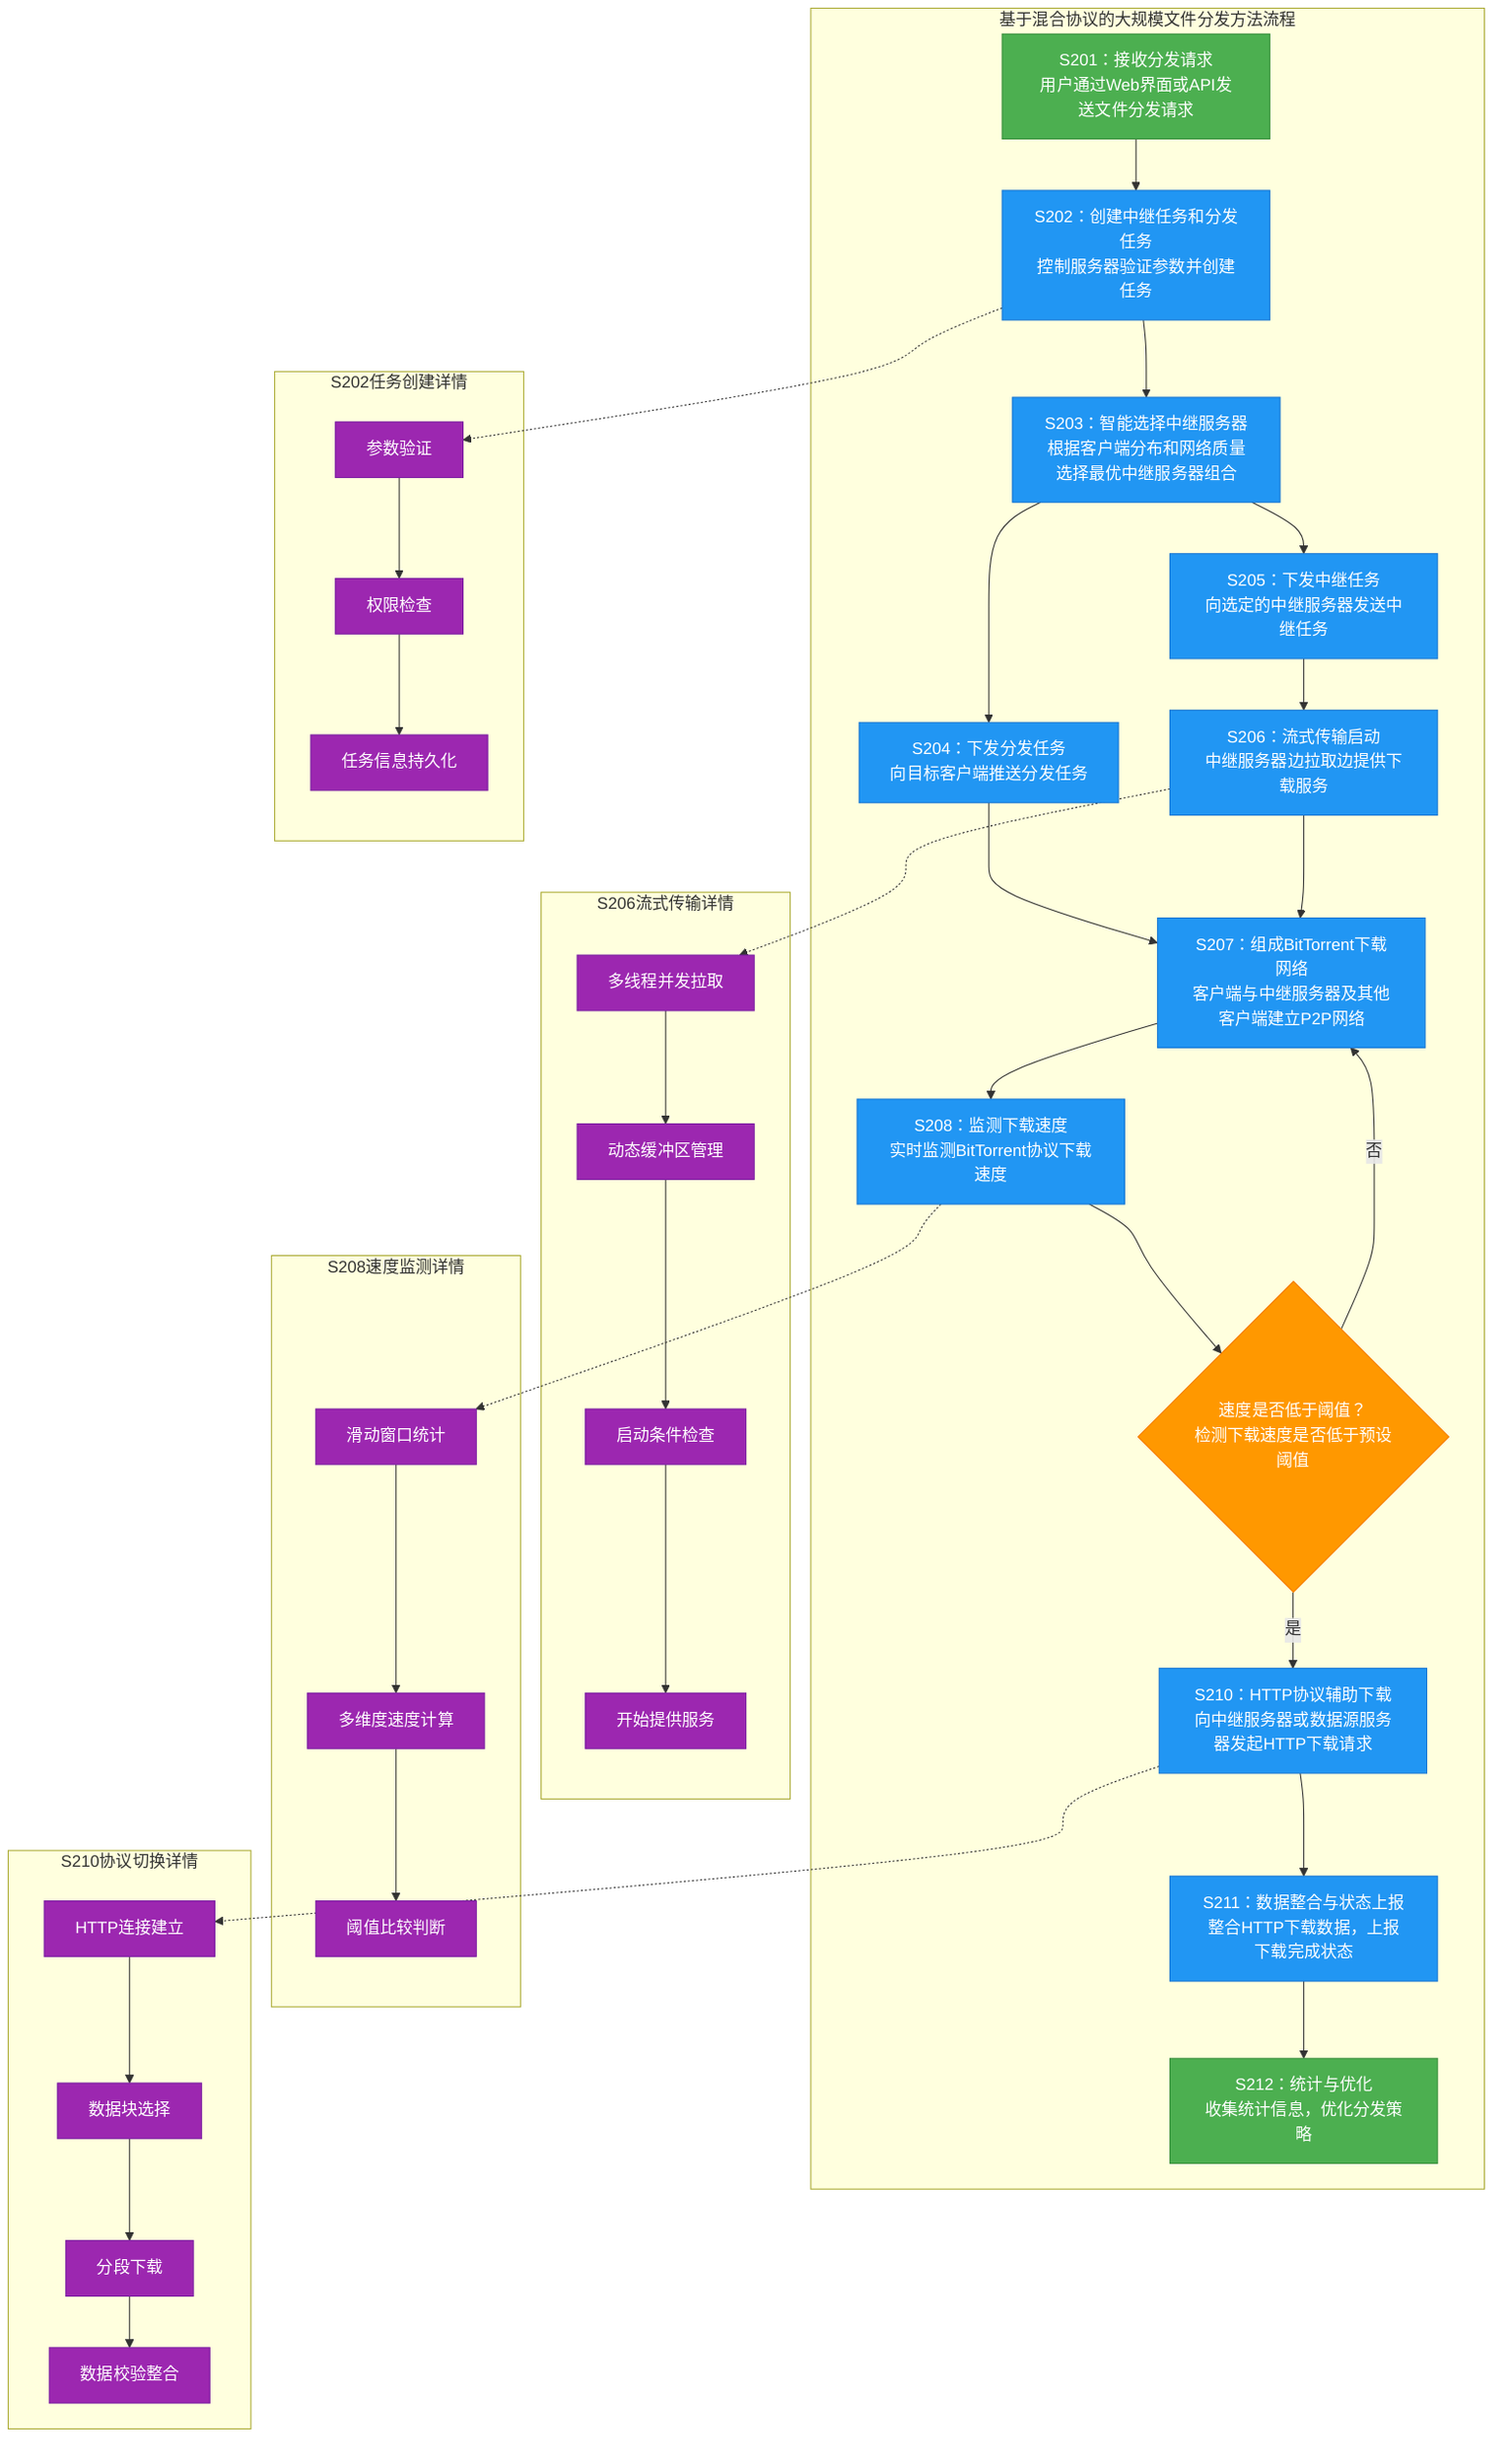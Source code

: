 graph TD
    subgraph "基于混合协议的大规模文件分发方法流程"
        S201[S201：接收分发请求<br/>用户通过Web界面或API发送文件分发请求]

        S202[S202：创建中继任务和分发任务<br/>控制服务器验证参数并创建任务]

        S203[S203：智能选择中继服务器<br/>根据客户端分布和网络质量选择最优中继服务器组合]

        S204[S204：下发分发任务<br/>向目标客户端推送分发任务]

        S205[S205：下发中继任务<br/>向选定的中继服务器发送中继任务]

        S206[S206：流式传输启动<br/>中继服务器边拉取边提供下载服务]

        S207[S207：组成BitTorrent下载网络<br/>客户端与中继服务器及其他客户端建立P2P网络]

        S208[S208：监测下载速度<br/>实时监测BitTorrent协议下载速度]

        S209{速度是否低于阈值？<br/>检测下载速度是否低于预设阈值}

        S210[S210：HTTP协议辅助下载<br/>向中继服务器或数据源服务器发起HTTP下载请求]

        S211[S211：数据整合与状态上报<br/>整合HTTP下载数据，上报下载完成状态]

        S212[S212：统计与优化<br/>收集统计信息，优化分发策略]
    end

    %% 主流程连接
    S201 --> S202
    S202 --> S203
    S203 --> S204
    S203 --> S205
    S204 --> S207
    S205 --> S206
    S206 --> S207
    S207 --> S208
    S208 --> S209
    S209 -->|是| S210
    S209 -->|否| S207
    S210 --> S211
    S211 --> S212

    %% 子流程细节
    subgraph "S202任务创建详情"
        S202_1[参数验证]
        S202_2[权限检查]
        S202_3[任务信息持久化]
        S202_1 --> S202_2 --> S202_3
    end

    subgraph "S206流式传输详情"
        S206_1[多线程并发拉取]
        S206_2[动态缓冲区管理]
        S206_3[启动条件检查]
        S206_4[开始提供服务]
        S206_1 --> S206_2 --> S206_3 --> S206_4
    end

    subgraph "S208速度监测详情"
        S208_1[滑动窗口统计]
        S208_2[多维度速度计算]
        S208_3[阈值比较判断]
        S208_1 --> S208_2 --> S208_3
    end

    subgraph "S210协议切换详情"
        S210_1[HTTP连接建立]
        S210_2[数据块选择]
        S210_3[分段下载]
        S210_4[数据校验整合]
        S210_1 --> S210_2 --> S210_3 --> S210_4
    end

    %% 详细流程连接
    S202 -.-> S202_1
    S206 -.-> S206_1
    S208 -.-> S208_1
    S210 -.-> S210_1

    %% 样式定义
    classDef startEnd fill:#4CAF50,color:#fff,stroke:#388E3C
    classDef process fill:#2196F3,color:#fff,stroke:#1976D2
    classDef decision fill:#FF9800,color:#fff,stroke:#F57C00
    classDef subProcess fill:#9C27B0,color:#fff,stroke:#7B1FA2

    class S201,S212 startEnd
    class S202,S203,S204,S205,S206,S207,S208,S210,S211 process
    class S209 decision
    class S202_1,S202_2,S202_3,S206_1,S206_2,S206_3,S206_4,S208_1,S208_2,S208_3,S210_1,S210_2,S210_3,S210_4 subProcess
